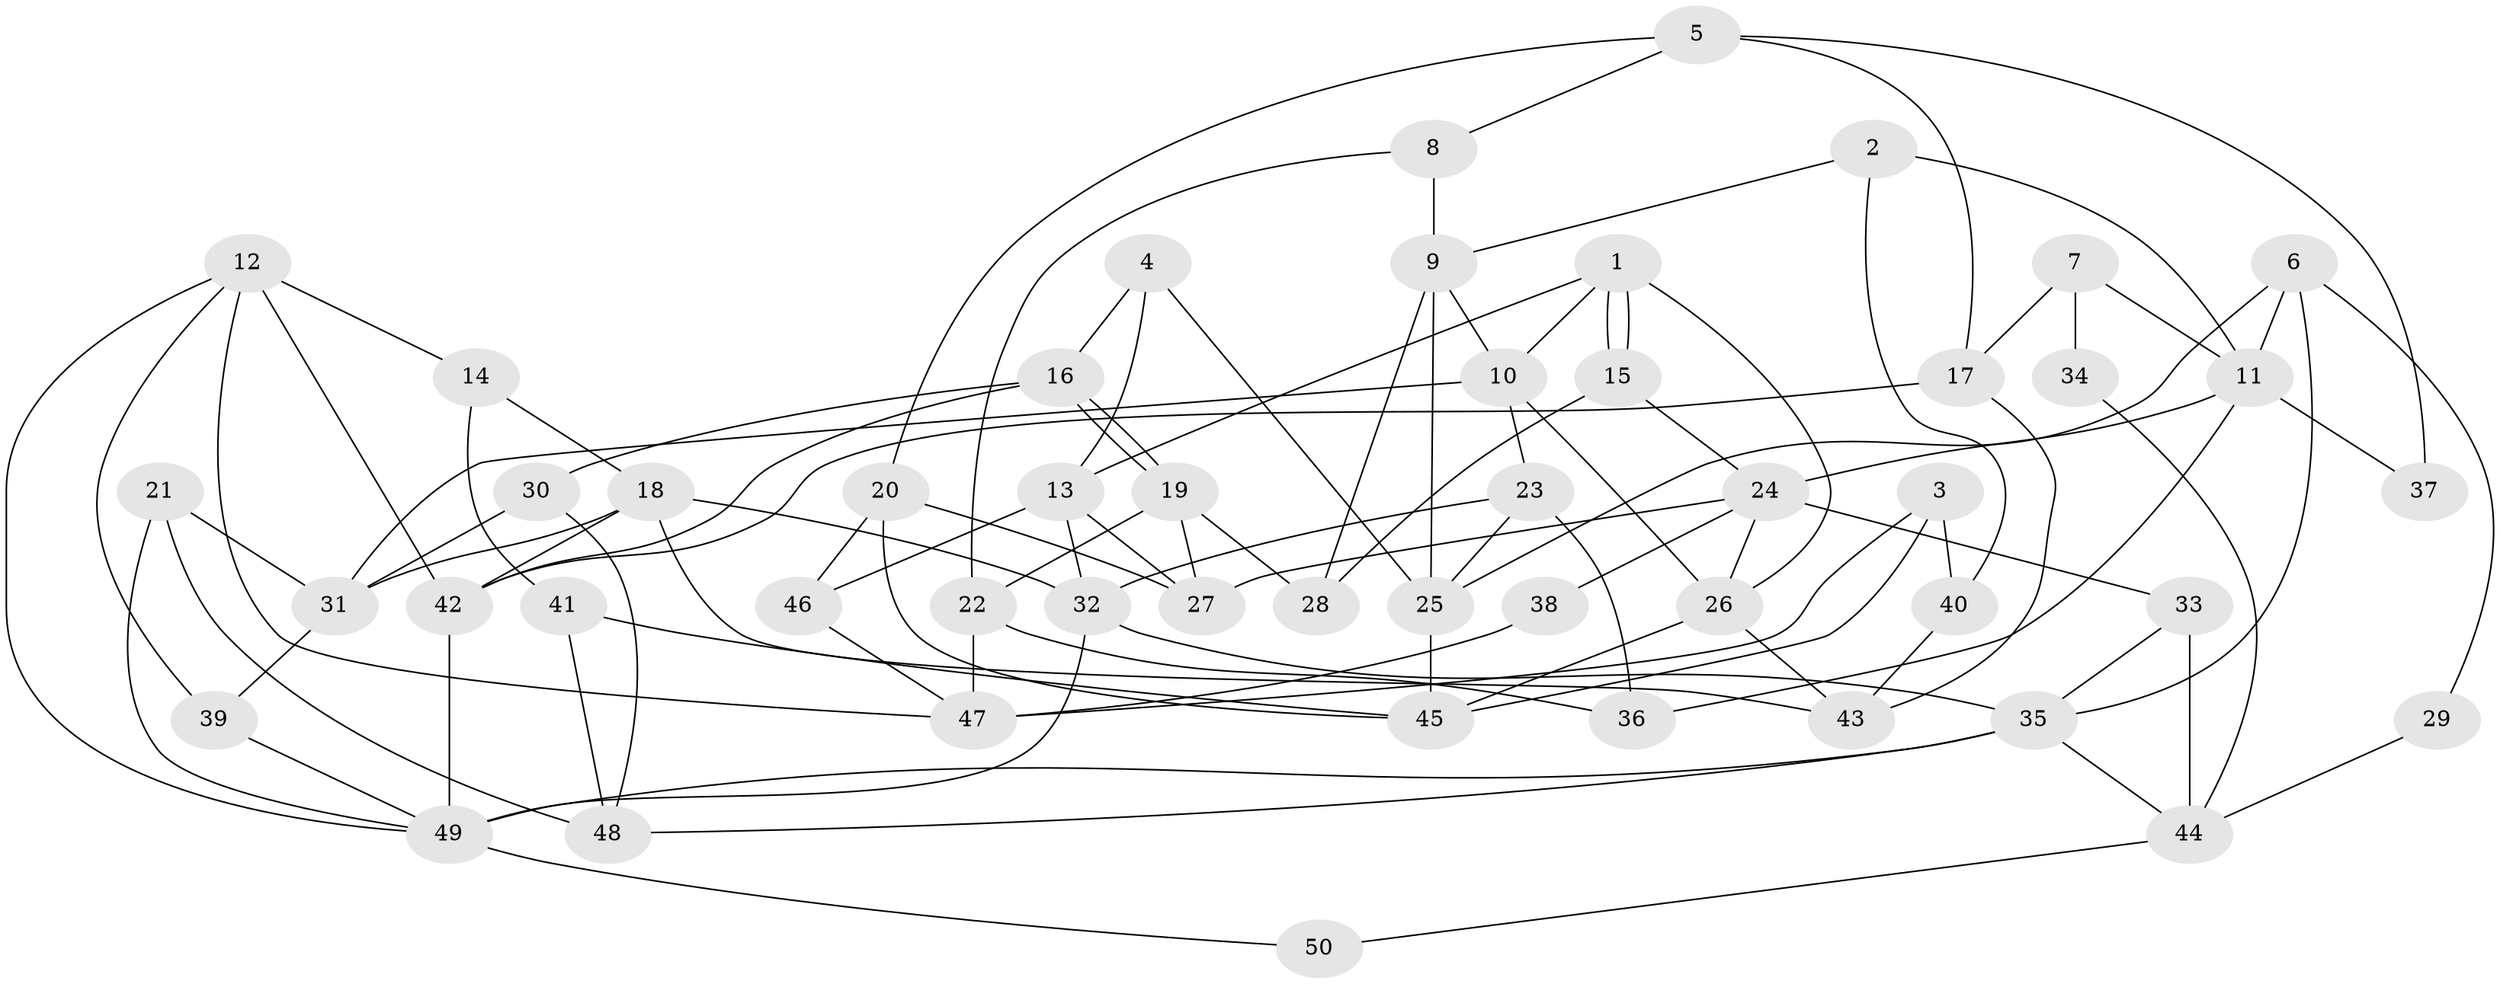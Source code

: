 // Generated by graph-tools (version 1.1) at 2025/11/02/27/25 16:11:21]
// undirected, 50 vertices, 100 edges
graph export_dot {
graph [start="1"]
  node [color=gray90,style=filled];
  1;
  2;
  3;
  4;
  5;
  6;
  7;
  8;
  9;
  10;
  11;
  12;
  13;
  14;
  15;
  16;
  17;
  18;
  19;
  20;
  21;
  22;
  23;
  24;
  25;
  26;
  27;
  28;
  29;
  30;
  31;
  32;
  33;
  34;
  35;
  36;
  37;
  38;
  39;
  40;
  41;
  42;
  43;
  44;
  45;
  46;
  47;
  48;
  49;
  50;
  1 -- 15;
  1 -- 15;
  1 -- 13;
  1 -- 10;
  1 -- 26;
  2 -- 11;
  2 -- 40;
  2 -- 9;
  3 -- 47;
  3 -- 45;
  3 -- 40;
  4 -- 16;
  4 -- 13;
  4 -- 25;
  5 -- 20;
  5 -- 17;
  5 -- 8;
  5 -- 37;
  6 -- 25;
  6 -- 35;
  6 -- 11;
  6 -- 29;
  7 -- 17;
  7 -- 11;
  7 -- 34;
  8 -- 9;
  8 -- 22;
  9 -- 25;
  9 -- 10;
  9 -- 28;
  10 -- 23;
  10 -- 26;
  10 -- 31;
  11 -- 24;
  11 -- 36;
  11 -- 37;
  12 -- 14;
  12 -- 49;
  12 -- 39;
  12 -- 42;
  12 -- 47;
  13 -- 32;
  13 -- 46;
  13 -- 27;
  14 -- 41;
  14 -- 18;
  15 -- 24;
  15 -- 28;
  16 -- 19;
  16 -- 19;
  16 -- 42;
  16 -- 30;
  17 -- 42;
  17 -- 43;
  18 -- 32;
  18 -- 42;
  18 -- 31;
  18 -- 43;
  19 -- 28;
  19 -- 22;
  19 -- 27;
  20 -- 45;
  20 -- 27;
  20 -- 46;
  21 -- 49;
  21 -- 31;
  21 -- 48;
  22 -- 36;
  22 -- 47;
  23 -- 36;
  23 -- 25;
  23 -- 32;
  24 -- 26;
  24 -- 27;
  24 -- 33;
  24 -- 38;
  25 -- 45;
  26 -- 43;
  26 -- 45;
  29 -- 44;
  30 -- 31;
  30 -- 48;
  31 -- 39;
  32 -- 35;
  32 -- 49;
  33 -- 35;
  33 -- 44;
  34 -- 44;
  35 -- 48;
  35 -- 49;
  35 -- 44;
  38 -- 47;
  39 -- 49;
  40 -- 43;
  41 -- 45;
  41 -- 48;
  42 -- 49;
  44 -- 50;
  46 -- 47;
  49 -- 50;
}
